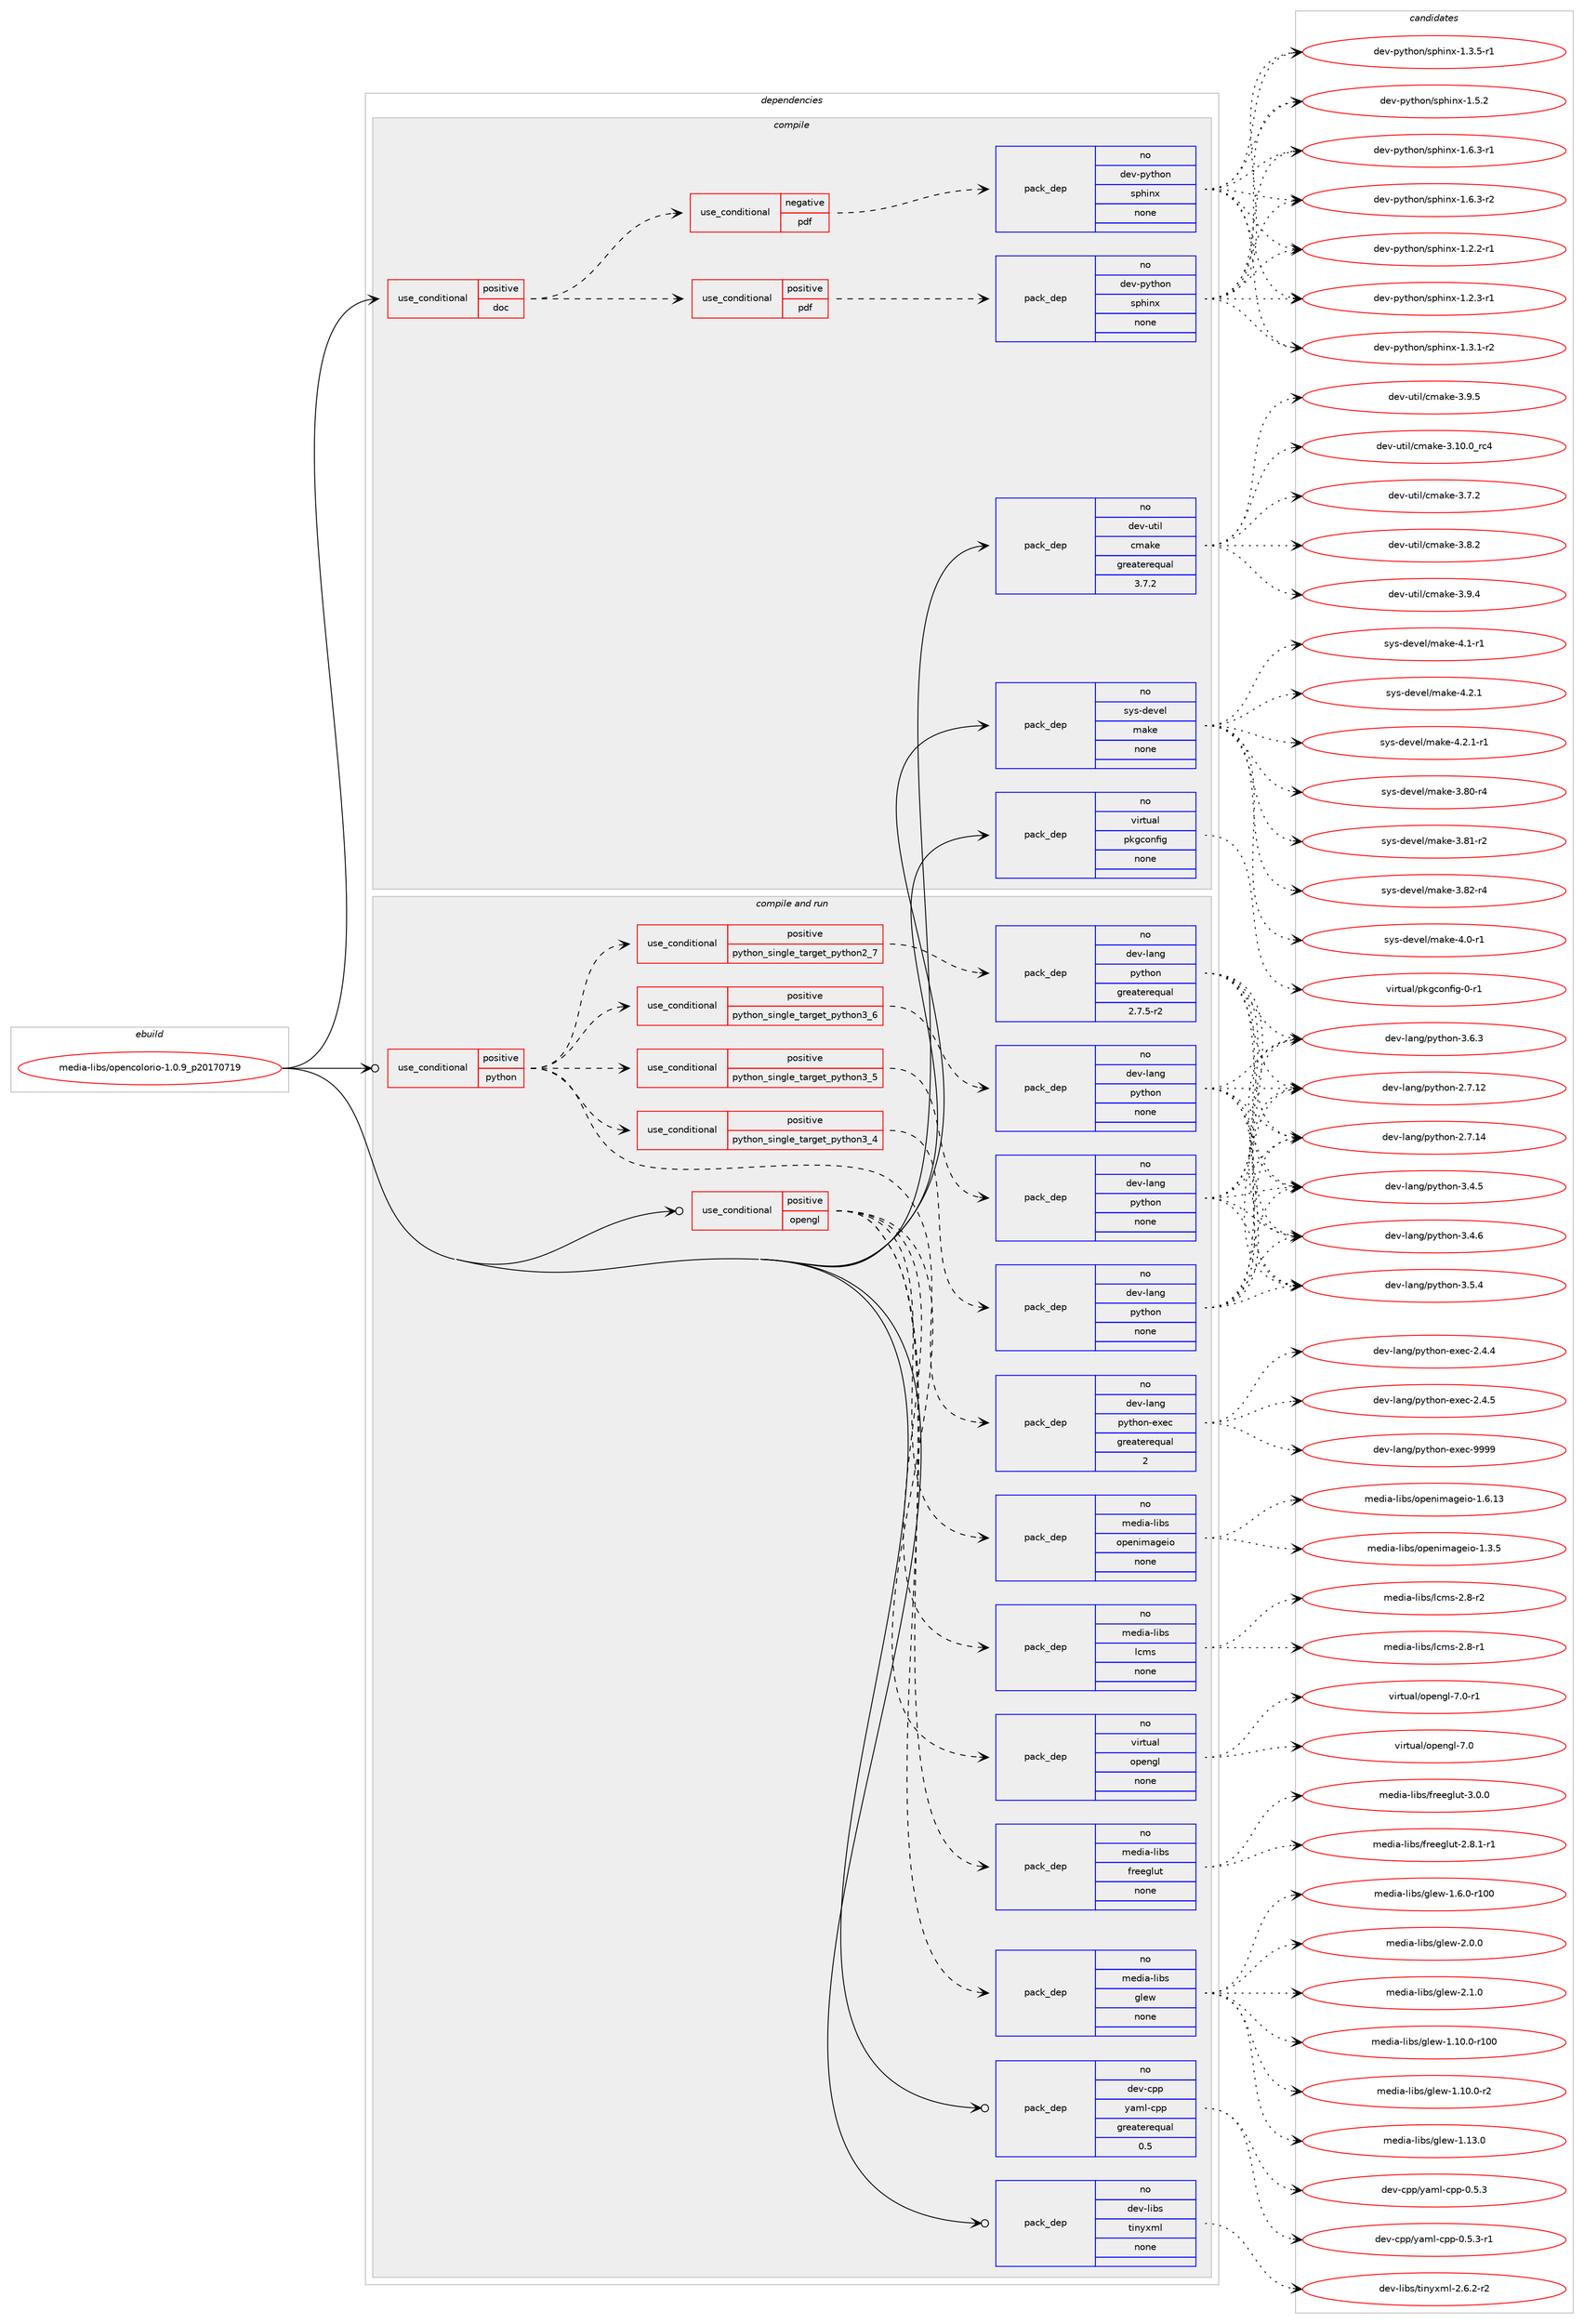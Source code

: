 digraph prolog {

# *************
# Graph options
# *************

newrank=true;
concentrate=true;
compound=true;
graph [rankdir=LR,fontname=Helvetica,fontsize=10,ranksep=1.5];#, ranksep=2.5, nodesep=0.2];
edge  [arrowhead=vee];
node  [fontname=Helvetica,fontsize=10];

# **********
# The ebuild
# **********

subgraph cluster_leftcol {
color=gray;
rank=same;
label=<<i>ebuild</i>>;
id [label="media-libs/opencolorio-1.0.9_p20170719", color=red, width=4, href="../media-libs/opencolorio-1.0.9_p20170719.svg"];
}

# ****************
# The dependencies
# ****************

subgraph cluster_midcol {
color=gray;
label=<<i>dependencies</i>>;
subgraph cluster_compile {
fillcolor="#eeeeee";
style=filled;
label=<<i>compile</i>>;
subgraph cond91022 {
dependency368746 [label=<<TABLE BORDER="0" CELLBORDER="1" CELLSPACING="0" CELLPADDING="4"><TR><TD ROWSPAN="3" CELLPADDING="10">use_conditional</TD></TR><TR><TD>positive</TD></TR><TR><TD>doc</TD></TR></TABLE>>, shape=none, color=red];
subgraph cond91023 {
dependency368747 [label=<<TABLE BORDER="0" CELLBORDER="1" CELLSPACING="0" CELLPADDING="4"><TR><TD ROWSPAN="3" CELLPADDING="10">use_conditional</TD></TR><TR><TD>positive</TD></TR><TR><TD>pdf</TD></TR></TABLE>>, shape=none, color=red];
subgraph pack271843 {
dependency368748 [label=<<TABLE BORDER="0" CELLBORDER="1" CELLSPACING="0" CELLPADDING="4" WIDTH="220"><TR><TD ROWSPAN="6" CELLPADDING="30">pack_dep</TD></TR><TR><TD WIDTH="110">no</TD></TR><TR><TD>dev-python</TD></TR><TR><TD>sphinx</TD></TR><TR><TD>none</TD></TR><TR><TD></TD></TR></TABLE>>, shape=none, color=blue];
}
dependency368747:e -> dependency368748:w [weight=20,style="dashed",arrowhead="vee"];
}
dependency368746:e -> dependency368747:w [weight=20,style="dashed",arrowhead="vee"];
subgraph cond91024 {
dependency368749 [label=<<TABLE BORDER="0" CELLBORDER="1" CELLSPACING="0" CELLPADDING="4"><TR><TD ROWSPAN="3" CELLPADDING="10">use_conditional</TD></TR><TR><TD>negative</TD></TR><TR><TD>pdf</TD></TR></TABLE>>, shape=none, color=red];
subgraph pack271844 {
dependency368750 [label=<<TABLE BORDER="0" CELLBORDER="1" CELLSPACING="0" CELLPADDING="4" WIDTH="220"><TR><TD ROWSPAN="6" CELLPADDING="30">pack_dep</TD></TR><TR><TD WIDTH="110">no</TD></TR><TR><TD>dev-python</TD></TR><TR><TD>sphinx</TD></TR><TR><TD>none</TD></TR><TR><TD></TD></TR></TABLE>>, shape=none, color=blue];
}
dependency368749:e -> dependency368750:w [weight=20,style="dashed",arrowhead="vee"];
}
dependency368746:e -> dependency368749:w [weight=20,style="dashed",arrowhead="vee"];
}
id:e -> dependency368746:w [weight=20,style="solid",arrowhead="vee"];
subgraph pack271845 {
dependency368751 [label=<<TABLE BORDER="0" CELLBORDER="1" CELLSPACING="0" CELLPADDING="4" WIDTH="220"><TR><TD ROWSPAN="6" CELLPADDING="30">pack_dep</TD></TR><TR><TD WIDTH="110">no</TD></TR><TR><TD>dev-util</TD></TR><TR><TD>cmake</TD></TR><TR><TD>greaterequal</TD></TR><TR><TD>3.7.2</TD></TR></TABLE>>, shape=none, color=blue];
}
id:e -> dependency368751:w [weight=20,style="solid",arrowhead="vee"];
subgraph pack271846 {
dependency368752 [label=<<TABLE BORDER="0" CELLBORDER="1" CELLSPACING="0" CELLPADDING="4" WIDTH="220"><TR><TD ROWSPAN="6" CELLPADDING="30">pack_dep</TD></TR><TR><TD WIDTH="110">no</TD></TR><TR><TD>sys-devel</TD></TR><TR><TD>make</TD></TR><TR><TD>none</TD></TR><TR><TD></TD></TR></TABLE>>, shape=none, color=blue];
}
id:e -> dependency368752:w [weight=20,style="solid",arrowhead="vee"];
subgraph pack271847 {
dependency368753 [label=<<TABLE BORDER="0" CELLBORDER="1" CELLSPACING="0" CELLPADDING="4" WIDTH="220"><TR><TD ROWSPAN="6" CELLPADDING="30">pack_dep</TD></TR><TR><TD WIDTH="110">no</TD></TR><TR><TD>virtual</TD></TR><TR><TD>pkgconfig</TD></TR><TR><TD>none</TD></TR><TR><TD></TD></TR></TABLE>>, shape=none, color=blue];
}
id:e -> dependency368753:w [weight=20,style="solid",arrowhead="vee"];
}
subgraph cluster_compileandrun {
fillcolor="#eeeeee";
style=filled;
label=<<i>compile and run</i>>;
subgraph cond91025 {
dependency368754 [label=<<TABLE BORDER="0" CELLBORDER="1" CELLSPACING="0" CELLPADDING="4"><TR><TD ROWSPAN="3" CELLPADDING="10">use_conditional</TD></TR><TR><TD>positive</TD></TR><TR><TD>opengl</TD></TR></TABLE>>, shape=none, color=red];
subgraph pack271848 {
dependency368755 [label=<<TABLE BORDER="0" CELLBORDER="1" CELLSPACING="0" CELLPADDING="4" WIDTH="220"><TR><TD ROWSPAN="6" CELLPADDING="30">pack_dep</TD></TR><TR><TD WIDTH="110">no</TD></TR><TR><TD>media-libs</TD></TR><TR><TD>lcms</TD></TR><TR><TD>none</TD></TR><TR><TD></TD></TR></TABLE>>, shape=none, color=blue];
}
dependency368754:e -> dependency368755:w [weight=20,style="dashed",arrowhead="vee"];
subgraph pack271849 {
dependency368756 [label=<<TABLE BORDER="0" CELLBORDER="1" CELLSPACING="0" CELLPADDING="4" WIDTH="220"><TR><TD ROWSPAN="6" CELLPADDING="30">pack_dep</TD></TR><TR><TD WIDTH="110">no</TD></TR><TR><TD>media-libs</TD></TR><TR><TD>openimageio</TD></TR><TR><TD>none</TD></TR><TR><TD></TD></TR></TABLE>>, shape=none, color=blue];
}
dependency368754:e -> dependency368756:w [weight=20,style="dashed",arrowhead="vee"];
subgraph pack271850 {
dependency368757 [label=<<TABLE BORDER="0" CELLBORDER="1" CELLSPACING="0" CELLPADDING="4" WIDTH="220"><TR><TD ROWSPAN="6" CELLPADDING="30">pack_dep</TD></TR><TR><TD WIDTH="110">no</TD></TR><TR><TD>media-libs</TD></TR><TR><TD>glew</TD></TR><TR><TD>none</TD></TR><TR><TD></TD></TR></TABLE>>, shape=none, color=blue];
}
dependency368754:e -> dependency368757:w [weight=20,style="dashed",arrowhead="vee"];
subgraph pack271851 {
dependency368758 [label=<<TABLE BORDER="0" CELLBORDER="1" CELLSPACING="0" CELLPADDING="4" WIDTH="220"><TR><TD ROWSPAN="6" CELLPADDING="30">pack_dep</TD></TR><TR><TD WIDTH="110">no</TD></TR><TR><TD>media-libs</TD></TR><TR><TD>freeglut</TD></TR><TR><TD>none</TD></TR><TR><TD></TD></TR></TABLE>>, shape=none, color=blue];
}
dependency368754:e -> dependency368758:w [weight=20,style="dashed",arrowhead="vee"];
subgraph pack271852 {
dependency368759 [label=<<TABLE BORDER="0" CELLBORDER="1" CELLSPACING="0" CELLPADDING="4" WIDTH="220"><TR><TD ROWSPAN="6" CELLPADDING="30">pack_dep</TD></TR><TR><TD WIDTH="110">no</TD></TR><TR><TD>virtual</TD></TR><TR><TD>opengl</TD></TR><TR><TD>none</TD></TR><TR><TD></TD></TR></TABLE>>, shape=none, color=blue];
}
dependency368754:e -> dependency368759:w [weight=20,style="dashed",arrowhead="vee"];
}
id:e -> dependency368754:w [weight=20,style="solid",arrowhead="odotvee"];
subgraph cond91026 {
dependency368760 [label=<<TABLE BORDER="0" CELLBORDER="1" CELLSPACING="0" CELLPADDING="4"><TR><TD ROWSPAN="3" CELLPADDING="10">use_conditional</TD></TR><TR><TD>positive</TD></TR><TR><TD>python</TD></TR></TABLE>>, shape=none, color=red];
subgraph cond91027 {
dependency368761 [label=<<TABLE BORDER="0" CELLBORDER="1" CELLSPACING="0" CELLPADDING="4"><TR><TD ROWSPAN="3" CELLPADDING="10">use_conditional</TD></TR><TR><TD>positive</TD></TR><TR><TD>python_single_target_python2_7</TD></TR></TABLE>>, shape=none, color=red];
subgraph pack271853 {
dependency368762 [label=<<TABLE BORDER="0" CELLBORDER="1" CELLSPACING="0" CELLPADDING="4" WIDTH="220"><TR><TD ROWSPAN="6" CELLPADDING="30">pack_dep</TD></TR><TR><TD WIDTH="110">no</TD></TR><TR><TD>dev-lang</TD></TR><TR><TD>python</TD></TR><TR><TD>greaterequal</TD></TR><TR><TD>2.7.5-r2</TD></TR></TABLE>>, shape=none, color=blue];
}
dependency368761:e -> dependency368762:w [weight=20,style="dashed",arrowhead="vee"];
}
dependency368760:e -> dependency368761:w [weight=20,style="dashed",arrowhead="vee"];
subgraph cond91028 {
dependency368763 [label=<<TABLE BORDER="0" CELLBORDER="1" CELLSPACING="0" CELLPADDING="4"><TR><TD ROWSPAN="3" CELLPADDING="10">use_conditional</TD></TR><TR><TD>positive</TD></TR><TR><TD>python_single_target_python3_4</TD></TR></TABLE>>, shape=none, color=red];
subgraph pack271854 {
dependency368764 [label=<<TABLE BORDER="0" CELLBORDER="1" CELLSPACING="0" CELLPADDING="4" WIDTH="220"><TR><TD ROWSPAN="6" CELLPADDING="30">pack_dep</TD></TR><TR><TD WIDTH="110">no</TD></TR><TR><TD>dev-lang</TD></TR><TR><TD>python</TD></TR><TR><TD>none</TD></TR><TR><TD></TD></TR></TABLE>>, shape=none, color=blue];
}
dependency368763:e -> dependency368764:w [weight=20,style="dashed",arrowhead="vee"];
}
dependency368760:e -> dependency368763:w [weight=20,style="dashed",arrowhead="vee"];
subgraph cond91029 {
dependency368765 [label=<<TABLE BORDER="0" CELLBORDER="1" CELLSPACING="0" CELLPADDING="4"><TR><TD ROWSPAN="3" CELLPADDING="10">use_conditional</TD></TR><TR><TD>positive</TD></TR><TR><TD>python_single_target_python3_5</TD></TR></TABLE>>, shape=none, color=red];
subgraph pack271855 {
dependency368766 [label=<<TABLE BORDER="0" CELLBORDER="1" CELLSPACING="0" CELLPADDING="4" WIDTH="220"><TR><TD ROWSPAN="6" CELLPADDING="30">pack_dep</TD></TR><TR><TD WIDTH="110">no</TD></TR><TR><TD>dev-lang</TD></TR><TR><TD>python</TD></TR><TR><TD>none</TD></TR><TR><TD></TD></TR></TABLE>>, shape=none, color=blue];
}
dependency368765:e -> dependency368766:w [weight=20,style="dashed",arrowhead="vee"];
}
dependency368760:e -> dependency368765:w [weight=20,style="dashed",arrowhead="vee"];
subgraph cond91030 {
dependency368767 [label=<<TABLE BORDER="0" CELLBORDER="1" CELLSPACING="0" CELLPADDING="4"><TR><TD ROWSPAN="3" CELLPADDING="10">use_conditional</TD></TR><TR><TD>positive</TD></TR><TR><TD>python_single_target_python3_6</TD></TR></TABLE>>, shape=none, color=red];
subgraph pack271856 {
dependency368768 [label=<<TABLE BORDER="0" CELLBORDER="1" CELLSPACING="0" CELLPADDING="4" WIDTH="220"><TR><TD ROWSPAN="6" CELLPADDING="30">pack_dep</TD></TR><TR><TD WIDTH="110">no</TD></TR><TR><TD>dev-lang</TD></TR><TR><TD>python</TD></TR><TR><TD>none</TD></TR><TR><TD></TD></TR></TABLE>>, shape=none, color=blue];
}
dependency368767:e -> dependency368768:w [weight=20,style="dashed",arrowhead="vee"];
}
dependency368760:e -> dependency368767:w [weight=20,style="dashed",arrowhead="vee"];
subgraph pack271857 {
dependency368769 [label=<<TABLE BORDER="0" CELLBORDER="1" CELLSPACING="0" CELLPADDING="4" WIDTH="220"><TR><TD ROWSPAN="6" CELLPADDING="30">pack_dep</TD></TR><TR><TD WIDTH="110">no</TD></TR><TR><TD>dev-lang</TD></TR><TR><TD>python-exec</TD></TR><TR><TD>greaterequal</TD></TR><TR><TD>2</TD></TR></TABLE>>, shape=none, color=blue];
}
dependency368760:e -> dependency368769:w [weight=20,style="dashed",arrowhead="vee"];
}
id:e -> dependency368760:w [weight=20,style="solid",arrowhead="odotvee"];
subgraph pack271858 {
dependency368770 [label=<<TABLE BORDER="0" CELLBORDER="1" CELLSPACING="0" CELLPADDING="4" WIDTH="220"><TR><TD ROWSPAN="6" CELLPADDING="30">pack_dep</TD></TR><TR><TD WIDTH="110">no</TD></TR><TR><TD>dev-cpp</TD></TR><TR><TD>yaml-cpp</TD></TR><TR><TD>greaterequal</TD></TR><TR><TD>0.5</TD></TR></TABLE>>, shape=none, color=blue];
}
id:e -> dependency368770:w [weight=20,style="solid",arrowhead="odotvee"];
subgraph pack271859 {
dependency368771 [label=<<TABLE BORDER="0" CELLBORDER="1" CELLSPACING="0" CELLPADDING="4" WIDTH="220"><TR><TD ROWSPAN="6" CELLPADDING="30">pack_dep</TD></TR><TR><TD WIDTH="110">no</TD></TR><TR><TD>dev-libs</TD></TR><TR><TD>tinyxml</TD></TR><TR><TD>none</TD></TR><TR><TD></TD></TR></TABLE>>, shape=none, color=blue];
}
id:e -> dependency368771:w [weight=20,style="solid",arrowhead="odotvee"];
}
subgraph cluster_run {
fillcolor="#eeeeee";
style=filled;
label=<<i>run</i>>;
}
}

# **************
# The candidates
# **************

subgraph cluster_choices {
rank=same;
color=gray;
label=<<i>candidates</i>>;

subgraph choice271843 {
color=black;
nodesep=1;
choice10010111845112121116104111110471151121041051101204549465046504511449 [label="dev-python/sphinx-1.2.2-r1", color=red, width=4,href="../dev-python/sphinx-1.2.2-r1.svg"];
choice10010111845112121116104111110471151121041051101204549465046514511449 [label="dev-python/sphinx-1.2.3-r1", color=red, width=4,href="../dev-python/sphinx-1.2.3-r1.svg"];
choice10010111845112121116104111110471151121041051101204549465146494511450 [label="dev-python/sphinx-1.3.1-r2", color=red, width=4,href="../dev-python/sphinx-1.3.1-r2.svg"];
choice10010111845112121116104111110471151121041051101204549465146534511449 [label="dev-python/sphinx-1.3.5-r1", color=red, width=4,href="../dev-python/sphinx-1.3.5-r1.svg"];
choice1001011184511212111610411111047115112104105110120454946534650 [label="dev-python/sphinx-1.5.2", color=red, width=4,href="../dev-python/sphinx-1.5.2.svg"];
choice10010111845112121116104111110471151121041051101204549465446514511449 [label="dev-python/sphinx-1.6.3-r1", color=red, width=4,href="../dev-python/sphinx-1.6.3-r1.svg"];
choice10010111845112121116104111110471151121041051101204549465446514511450 [label="dev-python/sphinx-1.6.3-r2", color=red, width=4,href="../dev-python/sphinx-1.6.3-r2.svg"];
dependency368748:e -> choice10010111845112121116104111110471151121041051101204549465046504511449:w [style=dotted,weight="100"];
dependency368748:e -> choice10010111845112121116104111110471151121041051101204549465046514511449:w [style=dotted,weight="100"];
dependency368748:e -> choice10010111845112121116104111110471151121041051101204549465146494511450:w [style=dotted,weight="100"];
dependency368748:e -> choice10010111845112121116104111110471151121041051101204549465146534511449:w [style=dotted,weight="100"];
dependency368748:e -> choice1001011184511212111610411111047115112104105110120454946534650:w [style=dotted,weight="100"];
dependency368748:e -> choice10010111845112121116104111110471151121041051101204549465446514511449:w [style=dotted,weight="100"];
dependency368748:e -> choice10010111845112121116104111110471151121041051101204549465446514511450:w [style=dotted,weight="100"];
}
subgraph choice271844 {
color=black;
nodesep=1;
choice10010111845112121116104111110471151121041051101204549465046504511449 [label="dev-python/sphinx-1.2.2-r1", color=red, width=4,href="../dev-python/sphinx-1.2.2-r1.svg"];
choice10010111845112121116104111110471151121041051101204549465046514511449 [label="dev-python/sphinx-1.2.3-r1", color=red, width=4,href="../dev-python/sphinx-1.2.3-r1.svg"];
choice10010111845112121116104111110471151121041051101204549465146494511450 [label="dev-python/sphinx-1.3.1-r2", color=red, width=4,href="../dev-python/sphinx-1.3.1-r2.svg"];
choice10010111845112121116104111110471151121041051101204549465146534511449 [label="dev-python/sphinx-1.3.5-r1", color=red, width=4,href="../dev-python/sphinx-1.3.5-r1.svg"];
choice1001011184511212111610411111047115112104105110120454946534650 [label="dev-python/sphinx-1.5.2", color=red, width=4,href="../dev-python/sphinx-1.5.2.svg"];
choice10010111845112121116104111110471151121041051101204549465446514511449 [label="dev-python/sphinx-1.6.3-r1", color=red, width=4,href="../dev-python/sphinx-1.6.3-r1.svg"];
choice10010111845112121116104111110471151121041051101204549465446514511450 [label="dev-python/sphinx-1.6.3-r2", color=red, width=4,href="../dev-python/sphinx-1.6.3-r2.svg"];
dependency368750:e -> choice10010111845112121116104111110471151121041051101204549465046504511449:w [style=dotted,weight="100"];
dependency368750:e -> choice10010111845112121116104111110471151121041051101204549465046514511449:w [style=dotted,weight="100"];
dependency368750:e -> choice10010111845112121116104111110471151121041051101204549465146494511450:w [style=dotted,weight="100"];
dependency368750:e -> choice10010111845112121116104111110471151121041051101204549465146534511449:w [style=dotted,weight="100"];
dependency368750:e -> choice1001011184511212111610411111047115112104105110120454946534650:w [style=dotted,weight="100"];
dependency368750:e -> choice10010111845112121116104111110471151121041051101204549465446514511449:w [style=dotted,weight="100"];
dependency368750:e -> choice10010111845112121116104111110471151121041051101204549465446514511450:w [style=dotted,weight="100"];
}
subgraph choice271845 {
color=black;
nodesep=1;
choice1001011184511711610510847991099710710145514649484648951149952 [label="dev-util/cmake-3.10.0_rc4", color=red, width=4,href="../dev-util/cmake-3.10.0_rc4.svg"];
choice10010111845117116105108479910997107101455146554650 [label="dev-util/cmake-3.7.2", color=red, width=4,href="../dev-util/cmake-3.7.2.svg"];
choice10010111845117116105108479910997107101455146564650 [label="dev-util/cmake-3.8.2", color=red, width=4,href="../dev-util/cmake-3.8.2.svg"];
choice10010111845117116105108479910997107101455146574652 [label="dev-util/cmake-3.9.4", color=red, width=4,href="../dev-util/cmake-3.9.4.svg"];
choice10010111845117116105108479910997107101455146574653 [label="dev-util/cmake-3.9.5", color=red, width=4,href="../dev-util/cmake-3.9.5.svg"];
dependency368751:e -> choice1001011184511711610510847991099710710145514649484648951149952:w [style=dotted,weight="100"];
dependency368751:e -> choice10010111845117116105108479910997107101455146554650:w [style=dotted,weight="100"];
dependency368751:e -> choice10010111845117116105108479910997107101455146564650:w [style=dotted,weight="100"];
dependency368751:e -> choice10010111845117116105108479910997107101455146574652:w [style=dotted,weight="100"];
dependency368751:e -> choice10010111845117116105108479910997107101455146574653:w [style=dotted,weight="100"];
}
subgraph choice271846 {
color=black;
nodesep=1;
choice11512111545100101118101108471099710710145514656484511452 [label="sys-devel/make-3.80-r4", color=red, width=4,href="../sys-devel/make-3.80-r4.svg"];
choice11512111545100101118101108471099710710145514656494511450 [label="sys-devel/make-3.81-r2", color=red, width=4,href="../sys-devel/make-3.81-r2.svg"];
choice11512111545100101118101108471099710710145514656504511452 [label="sys-devel/make-3.82-r4", color=red, width=4,href="../sys-devel/make-3.82-r4.svg"];
choice115121115451001011181011084710997107101455246484511449 [label="sys-devel/make-4.0-r1", color=red, width=4,href="../sys-devel/make-4.0-r1.svg"];
choice115121115451001011181011084710997107101455246494511449 [label="sys-devel/make-4.1-r1", color=red, width=4,href="../sys-devel/make-4.1-r1.svg"];
choice115121115451001011181011084710997107101455246504649 [label="sys-devel/make-4.2.1", color=red, width=4,href="../sys-devel/make-4.2.1.svg"];
choice1151211154510010111810110847109971071014552465046494511449 [label="sys-devel/make-4.2.1-r1", color=red, width=4,href="../sys-devel/make-4.2.1-r1.svg"];
dependency368752:e -> choice11512111545100101118101108471099710710145514656484511452:w [style=dotted,weight="100"];
dependency368752:e -> choice11512111545100101118101108471099710710145514656494511450:w [style=dotted,weight="100"];
dependency368752:e -> choice11512111545100101118101108471099710710145514656504511452:w [style=dotted,weight="100"];
dependency368752:e -> choice115121115451001011181011084710997107101455246484511449:w [style=dotted,weight="100"];
dependency368752:e -> choice115121115451001011181011084710997107101455246494511449:w [style=dotted,weight="100"];
dependency368752:e -> choice115121115451001011181011084710997107101455246504649:w [style=dotted,weight="100"];
dependency368752:e -> choice1151211154510010111810110847109971071014552465046494511449:w [style=dotted,weight="100"];
}
subgraph choice271847 {
color=black;
nodesep=1;
choice11810511411611797108471121071039911111010210510345484511449 [label="virtual/pkgconfig-0-r1", color=red, width=4,href="../virtual/pkgconfig-0-r1.svg"];
dependency368753:e -> choice11810511411611797108471121071039911111010210510345484511449:w [style=dotted,weight="100"];
}
subgraph choice271848 {
color=black;
nodesep=1;
choice1091011001059745108105981154710899109115455046564511449 [label="media-libs/lcms-2.8-r1", color=red, width=4,href="../media-libs/lcms-2.8-r1.svg"];
choice1091011001059745108105981154710899109115455046564511450 [label="media-libs/lcms-2.8-r2", color=red, width=4,href="../media-libs/lcms-2.8-r2.svg"];
dependency368755:e -> choice1091011001059745108105981154710899109115455046564511449:w [style=dotted,weight="100"];
dependency368755:e -> choice1091011001059745108105981154710899109115455046564511450:w [style=dotted,weight="100"];
}
subgraph choice271849 {
color=black;
nodesep=1;
choice1091011001059745108105981154711111210111010510997103101105111454946514653 [label="media-libs/openimageio-1.3.5", color=red, width=4,href="../media-libs/openimageio-1.3.5.svg"];
choice109101100105974510810598115471111121011101051099710310110511145494654464951 [label="media-libs/openimageio-1.6.13", color=red, width=4,href="../media-libs/openimageio-1.6.13.svg"];
dependency368756:e -> choice1091011001059745108105981154711111210111010510997103101105111454946514653:w [style=dotted,weight="100"];
dependency368756:e -> choice109101100105974510810598115471111121011101051099710310110511145494654464951:w [style=dotted,weight="100"];
}
subgraph choice271850 {
color=black;
nodesep=1;
choice109101100105974510810598115471031081011194549464948464845114494848 [label="media-libs/glew-1.10.0-r100", color=red, width=4,href="../media-libs/glew-1.10.0-r100.svg"];
choice10910110010597451081059811547103108101119454946494846484511450 [label="media-libs/glew-1.10.0-r2", color=red, width=4,href="../media-libs/glew-1.10.0-r2.svg"];
choice1091011001059745108105981154710310810111945494649514648 [label="media-libs/glew-1.13.0", color=red, width=4,href="../media-libs/glew-1.13.0.svg"];
choice1091011001059745108105981154710310810111945494654464845114494848 [label="media-libs/glew-1.6.0-r100", color=red, width=4,href="../media-libs/glew-1.6.0-r100.svg"];
choice10910110010597451081059811547103108101119455046484648 [label="media-libs/glew-2.0.0", color=red, width=4,href="../media-libs/glew-2.0.0.svg"];
choice10910110010597451081059811547103108101119455046494648 [label="media-libs/glew-2.1.0", color=red, width=4,href="../media-libs/glew-2.1.0.svg"];
dependency368757:e -> choice109101100105974510810598115471031081011194549464948464845114494848:w [style=dotted,weight="100"];
dependency368757:e -> choice10910110010597451081059811547103108101119454946494846484511450:w [style=dotted,weight="100"];
dependency368757:e -> choice1091011001059745108105981154710310810111945494649514648:w [style=dotted,weight="100"];
dependency368757:e -> choice1091011001059745108105981154710310810111945494654464845114494848:w [style=dotted,weight="100"];
dependency368757:e -> choice10910110010597451081059811547103108101119455046484648:w [style=dotted,weight="100"];
dependency368757:e -> choice10910110010597451081059811547103108101119455046494648:w [style=dotted,weight="100"];
}
subgraph choice271851 {
color=black;
nodesep=1;
choice109101100105974510810598115471021141011011031081171164550465646494511449 [label="media-libs/freeglut-2.8.1-r1", color=red, width=4,href="../media-libs/freeglut-2.8.1-r1.svg"];
choice10910110010597451081059811547102114101101103108117116455146484648 [label="media-libs/freeglut-3.0.0", color=red, width=4,href="../media-libs/freeglut-3.0.0.svg"];
dependency368758:e -> choice109101100105974510810598115471021141011011031081171164550465646494511449:w [style=dotted,weight="100"];
dependency368758:e -> choice10910110010597451081059811547102114101101103108117116455146484648:w [style=dotted,weight="100"];
}
subgraph choice271852 {
color=black;
nodesep=1;
choice118105114116117971084711111210111010310845554648 [label="virtual/opengl-7.0", color=red, width=4,href="../virtual/opengl-7.0.svg"];
choice1181051141161179710847111112101110103108455546484511449 [label="virtual/opengl-7.0-r1", color=red, width=4,href="../virtual/opengl-7.0-r1.svg"];
dependency368759:e -> choice118105114116117971084711111210111010310845554648:w [style=dotted,weight="100"];
dependency368759:e -> choice1181051141161179710847111112101110103108455546484511449:w [style=dotted,weight="100"];
}
subgraph choice271853 {
color=black;
nodesep=1;
choice10010111845108971101034711212111610411111045504655464950 [label="dev-lang/python-2.7.12", color=red, width=4,href="../dev-lang/python-2.7.12.svg"];
choice10010111845108971101034711212111610411111045504655464952 [label="dev-lang/python-2.7.14", color=red, width=4,href="../dev-lang/python-2.7.14.svg"];
choice100101118451089711010347112121116104111110455146524653 [label="dev-lang/python-3.4.5", color=red, width=4,href="../dev-lang/python-3.4.5.svg"];
choice100101118451089711010347112121116104111110455146524654 [label="dev-lang/python-3.4.6", color=red, width=4,href="../dev-lang/python-3.4.6.svg"];
choice100101118451089711010347112121116104111110455146534652 [label="dev-lang/python-3.5.4", color=red, width=4,href="../dev-lang/python-3.5.4.svg"];
choice100101118451089711010347112121116104111110455146544651 [label="dev-lang/python-3.6.3", color=red, width=4,href="../dev-lang/python-3.6.3.svg"];
dependency368762:e -> choice10010111845108971101034711212111610411111045504655464950:w [style=dotted,weight="100"];
dependency368762:e -> choice10010111845108971101034711212111610411111045504655464952:w [style=dotted,weight="100"];
dependency368762:e -> choice100101118451089711010347112121116104111110455146524653:w [style=dotted,weight="100"];
dependency368762:e -> choice100101118451089711010347112121116104111110455146524654:w [style=dotted,weight="100"];
dependency368762:e -> choice100101118451089711010347112121116104111110455146534652:w [style=dotted,weight="100"];
dependency368762:e -> choice100101118451089711010347112121116104111110455146544651:w [style=dotted,weight="100"];
}
subgraph choice271854 {
color=black;
nodesep=1;
choice10010111845108971101034711212111610411111045504655464950 [label="dev-lang/python-2.7.12", color=red, width=4,href="../dev-lang/python-2.7.12.svg"];
choice10010111845108971101034711212111610411111045504655464952 [label="dev-lang/python-2.7.14", color=red, width=4,href="../dev-lang/python-2.7.14.svg"];
choice100101118451089711010347112121116104111110455146524653 [label="dev-lang/python-3.4.5", color=red, width=4,href="../dev-lang/python-3.4.5.svg"];
choice100101118451089711010347112121116104111110455146524654 [label="dev-lang/python-3.4.6", color=red, width=4,href="../dev-lang/python-3.4.6.svg"];
choice100101118451089711010347112121116104111110455146534652 [label="dev-lang/python-3.5.4", color=red, width=4,href="../dev-lang/python-3.5.4.svg"];
choice100101118451089711010347112121116104111110455146544651 [label="dev-lang/python-3.6.3", color=red, width=4,href="../dev-lang/python-3.6.3.svg"];
dependency368764:e -> choice10010111845108971101034711212111610411111045504655464950:w [style=dotted,weight="100"];
dependency368764:e -> choice10010111845108971101034711212111610411111045504655464952:w [style=dotted,weight="100"];
dependency368764:e -> choice100101118451089711010347112121116104111110455146524653:w [style=dotted,weight="100"];
dependency368764:e -> choice100101118451089711010347112121116104111110455146524654:w [style=dotted,weight="100"];
dependency368764:e -> choice100101118451089711010347112121116104111110455146534652:w [style=dotted,weight="100"];
dependency368764:e -> choice100101118451089711010347112121116104111110455146544651:w [style=dotted,weight="100"];
}
subgraph choice271855 {
color=black;
nodesep=1;
choice10010111845108971101034711212111610411111045504655464950 [label="dev-lang/python-2.7.12", color=red, width=4,href="../dev-lang/python-2.7.12.svg"];
choice10010111845108971101034711212111610411111045504655464952 [label="dev-lang/python-2.7.14", color=red, width=4,href="../dev-lang/python-2.7.14.svg"];
choice100101118451089711010347112121116104111110455146524653 [label="dev-lang/python-3.4.5", color=red, width=4,href="../dev-lang/python-3.4.5.svg"];
choice100101118451089711010347112121116104111110455146524654 [label="dev-lang/python-3.4.6", color=red, width=4,href="../dev-lang/python-3.4.6.svg"];
choice100101118451089711010347112121116104111110455146534652 [label="dev-lang/python-3.5.4", color=red, width=4,href="../dev-lang/python-3.5.4.svg"];
choice100101118451089711010347112121116104111110455146544651 [label="dev-lang/python-3.6.3", color=red, width=4,href="../dev-lang/python-3.6.3.svg"];
dependency368766:e -> choice10010111845108971101034711212111610411111045504655464950:w [style=dotted,weight="100"];
dependency368766:e -> choice10010111845108971101034711212111610411111045504655464952:w [style=dotted,weight="100"];
dependency368766:e -> choice100101118451089711010347112121116104111110455146524653:w [style=dotted,weight="100"];
dependency368766:e -> choice100101118451089711010347112121116104111110455146524654:w [style=dotted,weight="100"];
dependency368766:e -> choice100101118451089711010347112121116104111110455146534652:w [style=dotted,weight="100"];
dependency368766:e -> choice100101118451089711010347112121116104111110455146544651:w [style=dotted,weight="100"];
}
subgraph choice271856 {
color=black;
nodesep=1;
choice10010111845108971101034711212111610411111045504655464950 [label="dev-lang/python-2.7.12", color=red, width=4,href="../dev-lang/python-2.7.12.svg"];
choice10010111845108971101034711212111610411111045504655464952 [label="dev-lang/python-2.7.14", color=red, width=4,href="../dev-lang/python-2.7.14.svg"];
choice100101118451089711010347112121116104111110455146524653 [label="dev-lang/python-3.4.5", color=red, width=4,href="../dev-lang/python-3.4.5.svg"];
choice100101118451089711010347112121116104111110455146524654 [label="dev-lang/python-3.4.6", color=red, width=4,href="../dev-lang/python-3.4.6.svg"];
choice100101118451089711010347112121116104111110455146534652 [label="dev-lang/python-3.5.4", color=red, width=4,href="../dev-lang/python-3.5.4.svg"];
choice100101118451089711010347112121116104111110455146544651 [label="dev-lang/python-3.6.3", color=red, width=4,href="../dev-lang/python-3.6.3.svg"];
dependency368768:e -> choice10010111845108971101034711212111610411111045504655464950:w [style=dotted,weight="100"];
dependency368768:e -> choice10010111845108971101034711212111610411111045504655464952:w [style=dotted,weight="100"];
dependency368768:e -> choice100101118451089711010347112121116104111110455146524653:w [style=dotted,weight="100"];
dependency368768:e -> choice100101118451089711010347112121116104111110455146524654:w [style=dotted,weight="100"];
dependency368768:e -> choice100101118451089711010347112121116104111110455146534652:w [style=dotted,weight="100"];
dependency368768:e -> choice100101118451089711010347112121116104111110455146544651:w [style=dotted,weight="100"];
}
subgraph choice271857 {
color=black;
nodesep=1;
choice1001011184510897110103471121211161041111104510112010199455046524652 [label="dev-lang/python-exec-2.4.4", color=red, width=4,href="../dev-lang/python-exec-2.4.4.svg"];
choice1001011184510897110103471121211161041111104510112010199455046524653 [label="dev-lang/python-exec-2.4.5", color=red, width=4,href="../dev-lang/python-exec-2.4.5.svg"];
choice10010111845108971101034711212111610411111045101120101994557575757 [label="dev-lang/python-exec-9999", color=red, width=4,href="../dev-lang/python-exec-9999.svg"];
dependency368769:e -> choice1001011184510897110103471121211161041111104510112010199455046524652:w [style=dotted,weight="100"];
dependency368769:e -> choice1001011184510897110103471121211161041111104510112010199455046524653:w [style=dotted,weight="100"];
dependency368769:e -> choice10010111845108971101034711212111610411111045101120101994557575757:w [style=dotted,weight="100"];
}
subgraph choice271858 {
color=black;
nodesep=1;
choice100101118459911211247121971091084599112112454846534651 [label="dev-cpp/yaml-cpp-0.5.3", color=red, width=4,href="../dev-cpp/yaml-cpp-0.5.3.svg"];
choice1001011184599112112471219710910845991121124548465346514511449 [label="dev-cpp/yaml-cpp-0.5.3-r1", color=red, width=4,href="../dev-cpp/yaml-cpp-0.5.3-r1.svg"];
dependency368770:e -> choice100101118459911211247121971091084599112112454846534651:w [style=dotted,weight="100"];
dependency368770:e -> choice1001011184599112112471219710910845991121124548465346514511449:w [style=dotted,weight="100"];
}
subgraph choice271859 {
color=black;
nodesep=1;
choice1001011184510810598115471161051101211201091084550465446504511450 [label="dev-libs/tinyxml-2.6.2-r2", color=red, width=4,href="../dev-libs/tinyxml-2.6.2-r2.svg"];
dependency368771:e -> choice1001011184510810598115471161051101211201091084550465446504511450:w [style=dotted,weight="100"];
}
}

}
